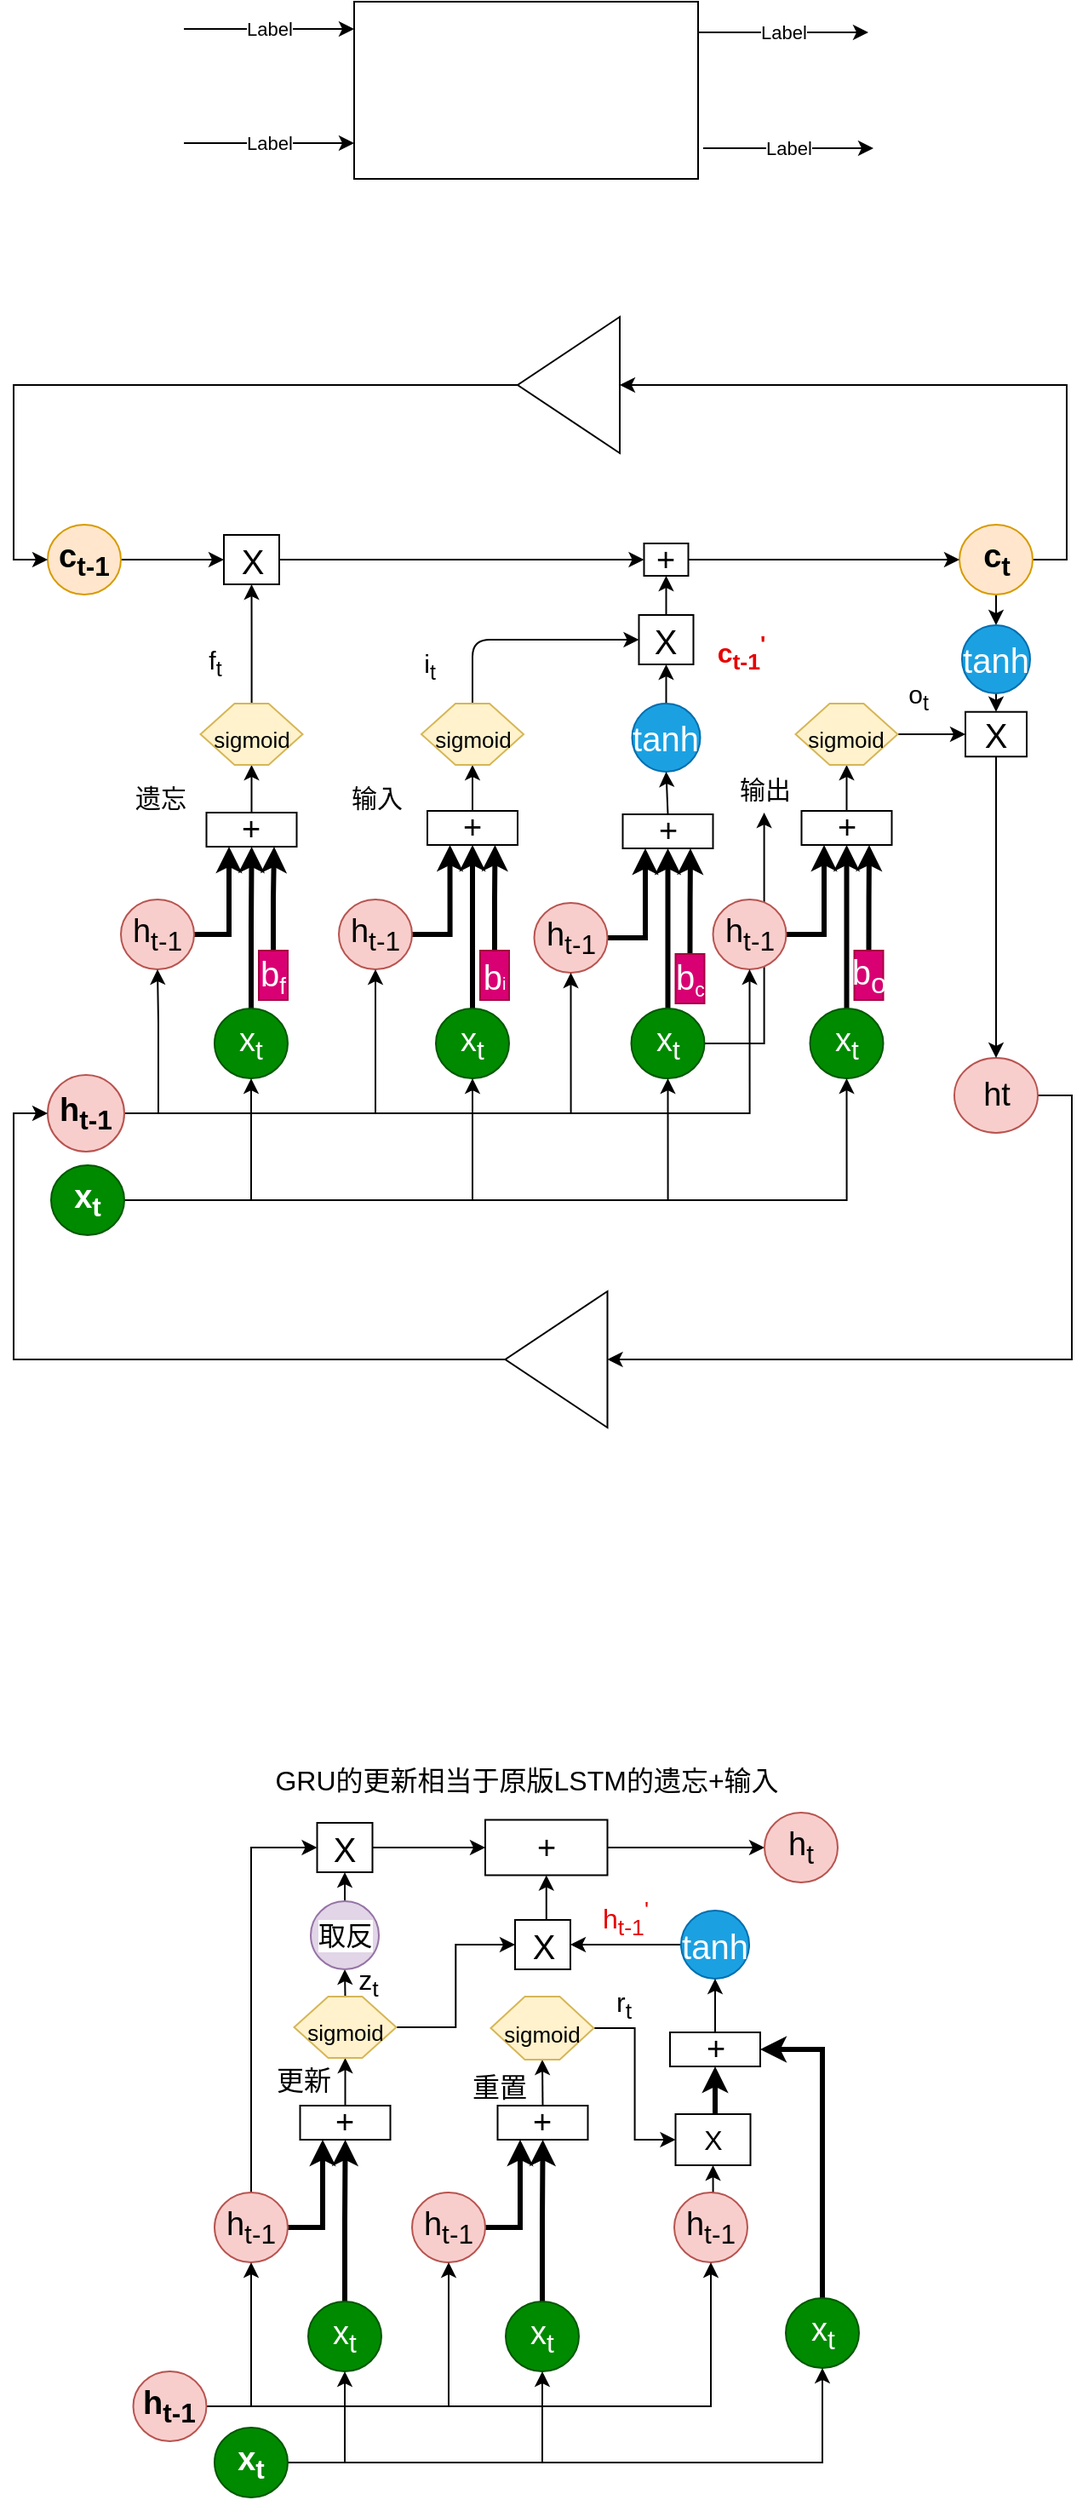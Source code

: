 <mxfile version="16.5.1" type="device"><diagram id="V_H8QDbD-YVtPd3iSTBc" name="第 1 页"><mxGraphModel dx="1038" dy="660" grid="0" gridSize="10" guides="1" tooltips="1" connect="1" arrows="1" fold="1" page="1" pageScale="1" pageWidth="1169" pageHeight="1654" math="0" shadow="0"><root><mxCell id="0"/><mxCell id="1" parent="0"/><mxCell id="R6PUoWwnrtXfN8SORhtt-1" value="" style="rounded=0;whiteSpace=wrap;html=1;" parent="1" vertex="1"><mxGeometry x="317" y="163" width="202" height="104" as="geometry"/></mxCell><mxCell id="R6PUoWwnrtXfN8SORhtt-2" value="" style="endArrow=classic;html=1;rounded=0;" parent="1" edge="1"><mxGeometry relative="1" as="geometry"><mxPoint x="217" y="179" as="sourcePoint"/><mxPoint x="317" y="179" as="targetPoint"/></mxGeometry></mxCell><mxCell id="R6PUoWwnrtXfN8SORhtt-3" value="Label" style="edgeLabel;resizable=0;html=1;align=center;verticalAlign=middle;rounded=0;" parent="R6PUoWwnrtXfN8SORhtt-2" connectable="0" vertex="1"><mxGeometry relative="1" as="geometry"/></mxCell><mxCell id="R6PUoWwnrtXfN8SORhtt-4" value="" style="endArrow=classic;html=1;rounded=0;" parent="1" edge="1"><mxGeometry relative="1" as="geometry"><mxPoint x="217" y="246" as="sourcePoint"/><mxPoint x="317" y="246" as="targetPoint"/></mxGeometry></mxCell><mxCell id="R6PUoWwnrtXfN8SORhtt-5" value="Label" style="edgeLabel;resizable=0;html=1;align=center;verticalAlign=middle;rounded=0;" parent="R6PUoWwnrtXfN8SORhtt-4" connectable="0" vertex="1"><mxGeometry relative="1" as="geometry"/></mxCell><mxCell id="R6PUoWwnrtXfN8SORhtt-6" value="" style="endArrow=classic;html=1;rounded=0;" parent="1" edge="1"><mxGeometry relative="1" as="geometry"><mxPoint x="519" y="181" as="sourcePoint"/><mxPoint x="619" y="181" as="targetPoint"/></mxGeometry></mxCell><mxCell id="R6PUoWwnrtXfN8SORhtt-7" value="Label" style="edgeLabel;resizable=0;html=1;align=center;verticalAlign=middle;rounded=0;" parent="R6PUoWwnrtXfN8SORhtt-6" connectable="0" vertex="1"><mxGeometry relative="1" as="geometry"/></mxCell><mxCell id="R6PUoWwnrtXfN8SORhtt-8" value="" style="endArrow=classic;html=1;rounded=0;" parent="1" edge="1"><mxGeometry relative="1" as="geometry"><mxPoint x="522" y="249" as="sourcePoint"/><mxPoint x="622" y="249" as="targetPoint"/></mxGeometry></mxCell><mxCell id="R6PUoWwnrtXfN8SORhtt-9" value="Label" style="edgeLabel;resizable=0;html=1;align=center;verticalAlign=middle;rounded=0;" parent="R6PUoWwnrtXfN8SORhtt-8" connectable="0" vertex="1"><mxGeometry relative="1" as="geometry"/></mxCell><mxCell id="R6PUoWwnrtXfN8SORhtt-43" style="edgeStyle=orthogonalEdgeStyle;rounded=0;orthogonalLoop=1;jettySize=auto;html=1;exitX=0.5;exitY=0;exitDx=0;exitDy=0;entryX=0.5;entryY=1;entryDx=0;entryDy=0;fontSize=20;" parent="1" source="R6PUoWwnrtXfN8SORhtt-11" target="R6PUoWwnrtXfN8SORhtt-33" edge="1"><mxGeometry relative="1" as="geometry"/></mxCell><mxCell id="R6PUoWwnrtXfN8SORhtt-11" value="&lt;font style=&quot;font-size: 19px&quot;&gt;+&lt;/font&gt;" style="rounded=0;whiteSpace=wrap;html=1;" parent="1" vertex="1"><mxGeometry x="230.25" y="639" width="53" height="20" as="geometry"/></mxCell><mxCell id="R6PUoWwnrtXfN8SORhtt-41" value="" style="edgeStyle=orthogonalEdgeStyle;rounded=0;orthogonalLoop=1;jettySize=auto;html=1;fontSize=20;strokeWidth=3;" parent="1" source="R6PUoWwnrtXfN8SORhtt-20" target="R6PUoWwnrtXfN8SORhtt-11" edge="1"><mxGeometry relative="1" as="geometry"/></mxCell><mxCell id="R6PUoWwnrtXfN8SORhtt-20" value="x&lt;sub&gt;t&lt;/sub&gt;" style="ellipse;whiteSpace=wrap;html=1;fontSize=19;fillColor=#008a00;strokeColor=#005700;fontColor=#ffffff;rounded=0;" parent="1" vertex="1"><mxGeometry x="235" y="754" width="43" height="41" as="geometry"/></mxCell><mxCell id="R6PUoWwnrtXfN8SORhtt-40" style="edgeStyle=orthogonalEdgeStyle;rounded=0;orthogonalLoop=1;jettySize=auto;html=1;exitX=1;exitY=0.5;exitDx=0;exitDy=0;entryX=0.25;entryY=1;entryDx=0;entryDy=0;fontSize=20;strokeWidth=3;" parent="1" source="R6PUoWwnrtXfN8SORhtt-21" target="R6PUoWwnrtXfN8SORhtt-11" edge="1"><mxGeometry relative="1" as="geometry"/></mxCell><mxCell id="R6PUoWwnrtXfN8SORhtt-21" value="h&lt;sub&gt;t-1&lt;/sub&gt;" style="ellipse;whiteSpace=wrap;html=1;fontSize=19;fillColor=#f8cecc;strokeColor=#b85450;rounded=0;" parent="1" vertex="1"><mxGeometry x="180" y="690" width="43" height="41" as="geometry"/></mxCell><mxCell id="R6PUoWwnrtXfN8SORhtt-45" style="edgeStyle=orthogonalEdgeStyle;rounded=0;orthogonalLoop=1;jettySize=auto;html=1;exitX=1;exitY=0.5;exitDx=0;exitDy=0;entryX=0;entryY=0.5;entryDx=0;entryDy=0;fontSize=13;" parent="1" source="R6PUoWwnrtXfN8SORhtt-22" target="R6PUoWwnrtXfN8SORhtt-36" edge="1"><mxGeometry relative="1" as="geometry"/></mxCell><mxCell id="R6PUoWwnrtXfN8SORhtt-22" value="&lt;b&gt;c&lt;sub&gt;t-1&lt;/sub&gt;&lt;/b&gt;" style="ellipse;whiteSpace=wrap;html=1;fontSize=19;fillColor=#ffe6cc;strokeColor=#d79b00;rounded=0;" parent="1" vertex="1"><mxGeometry x="137" y="470" width="43" height="41" as="geometry"/></mxCell><mxCell id="R6PUoWwnrtXfN8SORhtt-123" style="edgeStyle=orthogonalEdgeStyle;orthogonalLoop=1;jettySize=auto;html=1;exitX=0.5;exitY=1;exitDx=0;exitDy=0;entryX=0.5;entryY=0;entryDx=0;entryDy=0;fontSize=13;strokeWidth=1;" parent="1" source="R6PUoWwnrtXfN8SORhtt-23" target="R6PUoWwnrtXfN8SORhtt-110" edge="1"><mxGeometry relative="1" as="geometry"/></mxCell><mxCell id="LKfxMNE6xcaPtyUXtfHd-15" style="edgeStyle=orthogonalEdgeStyle;rounded=0;orthogonalLoop=1;jettySize=auto;html=1;exitX=1;exitY=0.5;exitDx=0;exitDy=0;entryX=0;entryY=0.5;entryDx=0;entryDy=0;fontSize=19;" parent="1" source="R6PUoWwnrtXfN8SORhtt-23" target="LKfxMNE6xcaPtyUXtfHd-13" edge="1"><mxGeometry relative="1" as="geometry"/></mxCell><mxCell id="R6PUoWwnrtXfN8SORhtt-23" value="&lt;b&gt;c&lt;sub&gt;t&lt;/sub&gt;&lt;/b&gt;" style="ellipse;whiteSpace=wrap;html=1;fontSize=19;fillColor=#ffe6cc;strokeColor=#d79b00;rounded=0;" parent="1" vertex="1"><mxGeometry x="672.5" y="470" width="43" height="41" as="geometry"/></mxCell><mxCell id="LKfxMNE6xcaPtyUXtfHd-17" style="edgeStyle=orthogonalEdgeStyle;rounded=0;orthogonalLoop=1;jettySize=auto;html=1;exitX=1;exitY=0.5;exitDx=0;exitDy=0;entryX=0;entryY=0.5;entryDx=0;entryDy=0;fontSize=19;" parent="1" source="R6PUoWwnrtXfN8SORhtt-24" target="LKfxMNE6xcaPtyUXtfHd-14" edge="1"><mxGeometry relative="1" as="geometry"/></mxCell><mxCell id="R6PUoWwnrtXfN8SORhtt-24" value="ht" style="ellipse;whiteSpace=wrap;html=1;fontSize=19;fillColor=#f8cecc;strokeColor=#b85450;rounded=0;" parent="1" vertex="1"><mxGeometry x="669.5" y="783" width="49" height="44" as="geometry"/></mxCell><mxCell id="R6PUoWwnrtXfN8SORhtt-42" style="edgeStyle=orthogonalEdgeStyle;rounded=0;orthogonalLoop=1;jettySize=auto;html=1;exitX=0.5;exitY=0;exitDx=0;exitDy=0;entryX=0.75;entryY=1;entryDx=0;entryDy=0;fontSize=20;strokeWidth=3;" parent="1" source="R6PUoWwnrtXfN8SORhtt-26" target="R6PUoWwnrtXfN8SORhtt-11" edge="1"><mxGeometry relative="1" as="geometry"/></mxCell><mxCell id="R6PUoWwnrtXfN8SORhtt-26" value="b&lt;span style=&quot;font-size: 16.667px&quot;&gt;&lt;sub&gt;f&lt;/sub&gt;&lt;/span&gt;" style="rounded=0;whiteSpace=wrap;html=1;fontSize=20;fillColor=#d80073;fontColor=#ffffff;strokeColor=#A50040;" parent="1" vertex="1"><mxGeometry x="261" y="720" width="17" height="29" as="geometry"/></mxCell><mxCell id="R6PUoWwnrtXfN8SORhtt-104" style="edgeStyle=orthogonalEdgeStyle;orthogonalLoop=1;jettySize=auto;html=1;exitX=0.5;exitY=0;exitDx=0;exitDy=0;entryX=0.5;entryY=1;entryDx=0;entryDy=0;fontSize=13;" parent="1" source="R6PUoWwnrtXfN8SORhtt-32" target="R6PUoWwnrtXfN8SORhtt-37" edge="1"><mxGeometry relative="1" as="geometry"/></mxCell><mxCell id="R6PUoWwnrtXfN8SORhtt-32" value="tanh" style="ellipse;whiteSpace=wrap;html=1;aspect=fixed;fontSize=20;fillColor=#1ba1e2;strokeColor=#006EAF;fontColor=#ffffff;rounded=0;" parent="1" vertex="1"><mxGeometry x="480.25" y="575" width="40" height="40" as="geometry"/></mxCell><mxCell id="R6PUoWwnrtXfN8SORhtt-46" value="" style="edgeStyle=orthogonalEdgeStyle;rounded=0;orthogonalLoop=1;jettySize=auto;html=1;fontSize=13;" parent="1" source="R6PUoWwnrtXfN8SORhtt-33" target="R6PUoWwnrtXfN8SORhtt-36" edge="1"><mxGeometry relative="1" as="geometry"/></mxCell><mxCell id="R6PUoWwnrtXfN8SORhtt-33" value="&lt;font style=&quot;font-size: 13px&quot;&gt;sigmoid&lt;/font&gt;" style="shape=hexagon;perimeter=hexagonPerimeter2;whiteSpace=wrap;html=1;fixedSize=1;fontSize=20;fillColor=#fff2cc;strokeColor=#d6b656;rounded=0;" parent="1" vertex="1"><mxGeometry x="226.75" y="575" width="60" height="36" as="geometry"/></mxCell><mxCell id="R6PUoWwnrtXfN8SORhtt-49" value="" style="edgeStyle=orthogonalEdgeStyle;rounded=0;orthogonalLoop=1;jettySize=auto;html=1;fontSize=13;" parent="1" source="R6PUoWwnrtXfN8SORhtt-36" target="R6PUoWwnrtXfN8SORhtt-47" edge="1"><mxGeometry relative="1" as="geometry"/></mxCell><mxCell id="R6PUoWwnrtXfN8SORhtt-36" value="X" style="rounded=0;whiteSpace=wrap;html=1;fontSize=20;" parent="1" vertex="1"><mxGeometry x="240.5" y="476" width="32.5" height="29" as="geometry"/></mxCell><mxCell id="R6PUoWwnrtXfN8SORhtt-105" style="edgeStyle=orthogonalEdgeStyle;orthogonalLoop=1;jettySize=auto;html=1;exitX=0.5;exitY=0;exitDx=0;exitDy=0;entryX=0.5;entryY=1;entryDx=0;entryDy=0;fontSize=13;" parent="1" source="R6PUoWwnrtXfN8SORhtt-37" target="R6PUoWwnrtXfN8SORhtt-47" edge="1"><mxGeometry relative="1" as="geometry"/></mxCell><mxCell id="R6PUoWwnrtXfN8SORhtt-37" value="X" style="rounded=0;whiteSpace=wrap;html=1;fontSize=20;" parent="1" vertex="1"><mxGeometry x="484.25" y="523" width="32" height="29" as="geometry"/></mxCell><mxCell id="R6PUoWwnrtXfN8SORhtt-125" style="edgeStyle=orthogonalEdgeStyle;orthogonalLoop=1;jettySize=auto;html=1;exitX=0.5;exitY=1;exitDx=0;exitDy=0;entryX=0.5;entryY=0;entryDx=0;entryDy=0;fontSize=13;strokeWidth=1;" parent="1" source="R6PUoWwnrtXfN8SORhtt-38" target="R6PUoWwnrtXfN8SORhtt-24" edge="1"><mxGeometry relative="1" as="geometry"/></mxCell><mxCell id="R6PUoWwnrtXfN8SORhtt-38" value="X" style="rounded=0;whiteSpace=wrap;html=1;fontSize=20;" parent="1" vertex="1"><mxGeometry x="676" y="579.87" width="36" height="26.25" as="geometry"/></mxCell><mxCell id="R6PUoWwnrtXfN8SORhtt-50" style="edgeStyle=orthogonalEdgeStyle;rounded=0;orthogonalLoop=1;jettySize=auto;html=1;exitX=1;exitY=0.5;exitDx=0;exitDy=0;entryX=0;entryY=0.5;entryDx=0;entryDy=0;fontSize=13;" parent="1" source="R6PUoWwnrtXfN8SORhtt-47" target="R6PUoWwnrtXfN8SORhtt-23" edge="1"><mxGeometry relative="1" as="geometry"/></mxCell><mxCell id="R6PUoWwnrtXfN8SORhtt-47" value="&lt;font style=&quot;font-size: 19px&quot;&gt;+&lt;/font&gt;" style="rounded=0;whiteSpace=wrap;html=1;" parent="1" vertex="1"><mxGeometry x="487.25" y="481" width="26" height="19" as="geometry"/></mxCell><mxCell id="R6PUoWwnrtXfN8SORhtt-78" style="edgeStyle=orthogonalEdgeStyle;rounded=0;orthogonalLoop=1;jettySize=auto;html=1;exitX=0.5;exitY=0;exitDx=0;exitDy=0;entryX=0.5;entryY=1;entryDx=0;entryDy=0;fontSize=20;" parent="1" source="R6PUoWwnrtXfN8SORhtt-79" target="R6PUoWwnrtXfN8SORhtt-86" edge="1"><mxGeometry relative="1" as="geometry"/></mxCell><mxCell id="R6PUoWwnrtXfN8SORhtt-79" value="&lt;font style=&quot;font-size: 19px&quot;&gt;+&lt;/font&gt;" style="rounded=0;whiteSpace=wrap;html=1;" parent="1" vertex="1"><mxGeometry x="360" y="638" width="53" height="20" as="geometry"/></mxCell><mxCell id="R6PUoWwnrtXfN8SORhtt-80" value="" style="edgeStyle=orthogonalEdgeStyle;rounded=0;orthogonalLoop=1;jettySize=auto;html=1;fontSize=20;strokeWidth=3;" parent="1" source="R6PUoWwnrtXfN8SORhtt-81" target="R6PUoWwnrtXfN8SORhtt-79" edge="1"><mxGeometry relative="1" as="geometry"/></mxCell><mxCell id="R6PUoWwnrtXfN8SORhtt-81" value="x&lt;sub&gt;t&lt;/sub&gt;" style="ellipse;whiteSpace=wrap;html=1;fontSize=19;fillColor=#008a00;strokeColor=#005700;fontColor=#ffffff;rounded=0;" parent="1" vertex="1"><mxGeometry x="365" y="754" width="43" height="41" as="geometry"/></mxCell><mxCell id="R6PUoWwnrtXfN8SORhtt-82" style="edgeStyle=orthogonalEdgeStyle;rounded=0;orthogonalLoop=1;jettySize=auto;html=1;exitX=1;exitY=0.5;exitDx=0;exitDy=0;entryX=0.25;entryY=1;entryDx=0;entryDy=0;fontSize=20;strokeWidth=3;" parent="1" source="R6PUoWwnrtXfN8SORhtt-83" target="R6PUoWwnrtXfN8SORhtt-79" edge="1"><mxGeometry relative="1" as="geometry"/></mxCell><mxCell id="R6PUoWwnrtXfN8SORhtt-83" value="h&lt;sub&gt;t-1&lt;/sub&gt;" style="ellipse;whiteSpace=wrap;html=1;fontSize=19;fillColor=#f8cecc;strokeColor=#b85450;rounded=0;" parent="1" vertex="1"><mxGeometry x="308" y="690" width="43" height="41" as="geometry"/></mxCell><mxCell id="R6PUoWwnrtXfN8SORhtt-84" style="edgeStyle=orthogonalEdgeStyle;rounded=0;orthogonalLoop=1;jettySize=auto;html=1;exitX=0.5;exitY=0;exitDx=0;exitDy=0;entryX=0.75;entryY=1;entryDx=0;entryDy=0;fontSize=20;strokeWidth=3;" parent="1" source="R6PUoWwnrtXfN8SORhtt-85" target="R6PUoWwnrtXfN8SORhtt-79" edge="1"><mxGeometry relative="1" as="geometry"/></mxCell><mxCell id="R6PUoWwnrtXfN8SORhtt-85" value="b&lt;font size=&quot;1&quot;&gt;i&lt;/font&gt;" style="rounded=0;whiteSpace=wrap;html=1;fontSize=20;fillColor=#d80073;fontColor=#ffffff;strokeColor=#A50040;" parent="1" vertex="1"><mxGeometry x="391" y="720" width="17" height="29" as="geometry"/></mxCell><mxCell id="R6PUoWwnrtXfN8SORhtt-103" style="edgeStyle=orthogonalEdgeStyle;orthogonalLoop=1;jettySize=auto;html=1;exitX=0.5;exitY=0;exitDx=0;exitDy=0;entryX=0;entryY=0.5;entryDx=0;entryDy=0;fontSize=13;" parent="1" source="R6PUoWwnrtXfN8SORhtt-86" target="R6PUoWwnrtXfN8SORhtt-37" edge="1"><mxGeometry relative="1" as="geometry"/></mxCell><mxCell id="R6PUoWwnrtXfN8SORhtt-86" value="&lt;font style=&quot;font-size: 13px&quot;&gt;sigmoid&lt;/font&gt;" style="shape=hexagon;perimeter=hexagonPerimeter2;whiteSpace=wrap;html=1;fixedSize=1;fontSize=20;fillColor=#fff2cc;strokeColor=#d6b656;rounded=0;" parent="1" vertex="1"><mxGeometry x="356.5" y="575" width="60" height="36" as="geometry"/></mxCell><mxCell id="R6PUoWwnrtXfN8SORhtt-97" style="edgeStyle=orthogonalEdgeStyle;rounded=0;orthogonalLoop=1;jettySize=auto;html=1;exitX=0.5;exitY=0;exitDx=0;exitDy=0;entryX=0.5;entryY=1;entryDx=0;entryDy=0;fontSize=13;" parent="1" source="R6PUoWwnrtXfN8SORhtt-89" target="R6PUoWwnrtXfN8SORhtt-32" edge="1"><mxGeometry relative="1" as="geometry"/></mxCell><mxCell id="R6PUoWwnrtXfN8SORhtt-89" value="&lt;font style=&quot;font-size: 19px&quot;&gt;+&lt;/font&gt;" style="rounded=0;whiteSpace=wrap;html=1;" parent="1" vertex="1"><mxGeometry x="474.75" y="640" width="53" height="20" as="geometry"/></mxCell><mxCell id="R6PUoWwnrtXfN8SORhtt-90" value="" style="edgeStyle=orthogonalEdgeStyle;rounded=0;orthogonalLoop=1;jettySize=auto;html=1;fontSize=20;strokeWidth=3;" parent="1" source="R6PUoWwnrtXfN8SORhtt-91" target="R6PUoWwnrtXfN8SORhtt-89" edge="1"><mxGeometry relative="1" as="geometry"/></mxCell><mxCell id="LKfxMNE6xcaPtyUXtfHd-104" value="" style="edgeStyle=orthogonalEdgeStyle;rounded=0;orthogonalLoop=1;jettySize=auto;html=1;fontSize=16;fontColor=#000000;strokeWidth=1;" parent="1" source="R6PUoWwnrtXfN8SORhtt-91" target="LKfxMNE6xcaPtyUXtfHd-21" edge="1"><mxGeometry relative="1" as="geometry"/></mxCell><mxCell id="R6PUoWwnrtXfN8SORhtt-91" value="x&lt;sub&gt;t&lt;/sub&gt;" style="ellipse;whiteSpace=wrap;html=1;fontSize=19;fillColor=#008a00;strokeColor=#005700;fontColor=#ffffff;rounded=0;" parent="1" vertex="1"><mxGeometry x="479.75" y="754" width="43" height="41" as="geometry"/></mxCell><mxCell id="R6PUoWwnrtXfN8SORhtt-92" style="edgeStyle=orthogonalEdgeStyle;rounded=0;orthogonalLoop=1;jettySize=auto;html=1;exitX=1;exitY=0.5;exitDx=0;exitDy=0;entryX=0.25;entryY=1;entryDx=0;entryDy=0;fontSize=20;strokeWidth=3;" parent="1" source="R6PUoWwnrtXfN8SORhtt-93" target="R6PUoWwnrtXfN8SORhtt-89" edge="1"><mxGeometry relative="1" as="geometry"/></mxCell><mxCell id="R6PUoWwnrtXfN8SORhtt-93" value="h&lt;sub&gt;t-1&lt;/sub&gt;" style="ellipse;whiteSpace=wrap;html=1;fontSize=19;fillColor=#f8cecc;strokeColor=#b85450;rounded=0;" parent="1" vertex="1"><mxGeometry x="422.75" y="692" width="43" height="41" as="geometry"/></mxCell><mxCell id="R6PUoWwnrtXfN8SORhtt-94" style="edgeStyle=orthogonalEdgeStyle;rounded=0;orthogonalLoop=1;jettySize=auto;html=1;exitX=0.5;exitY=0;exitDx=0;exitDy=0;entryX=0.75;entryY=1;entryDx=0;entryDy=0;fontSize=20;strokeWidth=3;" parent="1" source="R6PUoWwnrtXfN8SORhtt-95" target="R6PUoWwnrtXfN8SORhtt-89" edge="1"><mxGeometry relative="1" as="geometry"/></mxCell><mxCell id="R6PUoWwnrtXfN8SORhtt-95" value="b&lt;span style=&quot;font-size: 13.889px&quot;&gt;&lt;sub&gt;c&lt;/sub&gt;&lt;/span&gt;" style="rounded=0;whiteSpace=wrap;html=1;fontSize=20;fillColor=#d80073;fontColor=#ffffff;strokeColor=#A50040;" parent="1" vertex="1"><mxGeometry x="505.75" y="722" width="17" height="29" as="geometry"/></mxCell><mxCell id="R6PUoWwnrtXfN8SORhtt-124" style="edgeStyle=orthogonalEdgeStyle;orthogonalLoop=1;jettySize=auto;html=1;exitX=0.5;exitY=1;exitDx=0;exitDy=0;entryX=0.5;entryY=0;entryDx=0;entryDy=0;fontSize=13;strokeWidth=1;" parent="1" source="R6PUoWwnrtXfN8SORhtt-110" target="R6PUoWwnrtXfN8SORhtt-38" edge="1"><mxGeometry relative="1" as="geometry"/></mxCell><mxCell id="R6PUoWwnrtXfN8SORhtt-110" value="tanh" style="ellipse;whiteSpace=wrap;html=1;aspect=fixed;fontSize=20;fillColor=#1ba1e2;strokeColor=#006EAF;fontColor=#ffffff;rounded=0;" parent="1" vertex="1"><mxGeometry x="674" y="529" width="40" height="40" as="geometry"/></mxCell><mxCell id="R6PUoWwnrtXfN8SORhtt-112" style="edgeStyle=orthogonalEdgeStyle;rounded=0;orthogonalLoop=1;jettySize=auto;html=1;exitX=0.5;exitY=0;exitDx=0;exitDy=0;entryX=0.5;entryY=1;entryDx=0;entryDy=0;fontSize=20;" parent="1" source="R6PUoWwnrtXfN8SORhtt-113" target="R6PUoWwnrtXfN8SORhtt-120" edge="1"><mxGeometry relative="1" as="geometry"/></mxCell><mxCell id="R6PUoWwnrtXfN8SORhtt-113" value="&lt;font style=&quot;font-size: 19px&quot;&gt;+&lt;/font&gt;" style="rounded=0;whiteSpace=wrap;html=1;" parent="1" vertex="1"><mxGeometry x="579.75" y="638" width="53" height="20" as="geometry"/></mxCell><mxCell id="R6PUoWwnrtXfN8SORhtt-114" value="" style="edgeStyle=orthogonalEdgeStyle;rounded=0;orthogonalLoop=1;jettySize=auto;html=1;fontSize=20;strokeWidth=3;" parent="1" source="R6PUoWwnrtXfN8SORhtt-115" target="R6PUoWwnrtXfN8SORhtt-113" edge="1"><mxGeometry relative="1" as="geometry"/></mxCell><mxCell id="R6PUoWwnrtXfN8SORhtt-115" value="x&lt;sub&gt;t&lt;/sub&gt;" style="ellipse;whiteSpace=wrap;html=1;fontSize=19;fillColor=#008a00;strokeColor=#005700;fontColor=#ffffff;rounded=0;" parent="1" vertex="1"><mxGeometry x="584.75" y="754" width="43" height="41" as="geometry"/></mxCell><mxCell id="R6PUoWwnrtXfN8SORhtt-116" style="edgeStyle=orthogonalEdgeStyle;rounded=0;orthogonalLoop=1;jettySize=auto;html=1;exitX=1;exitY=0.5;exitDx=0;exitDy=0;entryX=0.25;entryY=1;entryDx=0;entryDy=0;fontSize=20;strokeWidth=3;" parent="1" source="R6PUoWwnrtXfN8SORhtt-117" target="R6PUoWwnrtXfN8SORhtt-113" edge="1"><mxGeometry relative="1" as="geometry"/></mxCell><mxCell id="R6PUoWwnrtXfN8SORhtt-117" value="h&lt;sub&gt;t-1&lt;/sub&gt;" style="ellipse;whiteSpace=wrap;html=1;fontSize=19;fillColor=#f8cecc;strokeColor=#b85450;rounded=0;" parent="1" vertex="1"><mxGeometry x="527.75" y="690" width="43" height="41" as="geometry"/></mxCell><mxCell id="R6PUoWwnrtXfN8SORhtt-118" style="edgeStyle=orthogonalEdgeStyle;rounded=0;orthogonalLoop=1;jettySize=auto;html=1;exitX=0.5;exitY=0;exitDx=0;exitDy=0;entryX=0.75;entryY=1;entryDx=0;entryDy=0;fontSize=20;strokeWidth=3;" parent="1" source="R6PUoWwnrtXfN8SORhtt-119" target="R6PUoWwnrtXfN8SORhtt-113" edge="1"><mxGeometry relative="1" as="geometry"/></mxCell><mxCell id="R6PUoWwnrtXfN8SORhtt-119" value="b&lt;sub&gt;o&lt;/sub&gt;" style="rounded=0;whiteSpace=wrap;html=1;fontSize=20;fillColor=#d80073;fontColor=#ffffff;strokeColor=#A50040;" parent="1" vertex="1"><mxGeometry x="610.75" y="720" width="17" height="29" as="geometry"/></mxCell><mxCell id="R6PUoWwnrtXfN8SORhtt-122" style="edgeStyle=orthogonalEdgeStyle;orthogonalLoop=1;jettySize=auto;html=1;exitX=1;exitY=0.5;exitDx=0;exitDy=0;entryX=0;entryY=0.5;entryDx=0;entryDy=0;fontSize=13;strokeWidth=1;" parent="1" source="R6PUoWwnrtXfN8SORhtt-120" target="R6PUoWwnrtXfN8SORhtt-38" edge="1"><mxGeometry relative="1" as="geometry"/></mxCell><mxCell id="R6PUoWwnrtXfN8SORhtt-120" value="&lt;font style=&quot;font-size: 13px&quot;&gt;sigmoid&lt;/font&gt;" style="shape=hexagon;perimeter=hexagonPerimeter2;whiteSpace=wrap;html=1;fixedSize=1;fontSize=20;fillColor=#fff2cc;strokeColor=#d6b656;rounded=0;" parent="1" vertex="1"><mxGeometry x="576.25" y="575" width="60" height="36" as="geometry"/></mxCell><mxCell id="LKfxMNE6xcaPtyUXtfHd-4" style="edgeStyle=orthogonalEdgeStyle;rounded=0;orthogonalLoop=1;jettySize=auto;html=1;exitX=1;exitY=0.5;exitDx=0;exitDy=0;entryX=0.5;entryY=1;entryDx=0;entryDy=0;" parent="1" source="LKfxMNE6xcaPtyUXtfHd-2" target="R6PUoWwnrtXfN8SORhtt-83" edge="1"><mxGeometry relative="1" as="geometry"/></mxCell><mxCell id="LKfxMNE6xcaPtyUXtfHd-5" style="edgeStyle=orthogonalEdgeStyle;rounded=0;orthogonalLoop=1;jettySize=auto;html=1;exitX=1;exitY=0.5;exitDx=0;exitDy=0;entryX=0.5;entryY=1;entryDx=0;entryDy=0;" parent="1" source="LKfxMNE6xcaPtyUXtfHd-2" target="R6PUoWwnrtXfN8SORhtt-93" edge="1"><mxGeometry relative="1" as="geometry"/></mxCell><mxCell id="LKfxMNE6xcaPtyUXtfHd-6" style="edgeStyle=orthogonalEdgeStyle;rounded=0;orthogonalLoop=1;jettySize=auto;html=1;exitX=1;exitY=0.5;exitDx=0;exitDy=0;entryX=0.5;entryY=1;entryDx=0;entryDy=0;" parent="1" source="LKfxMNE6xcaPtyUXtfHd-2" target="R6PUoWwnrtXfN8SORhtt-117" edge="1"><mxGeometry relative="1" as="geometry"/></mxCell><mxCell id="LKfxMNE6xcaPtyUXtfHd-7" style="edgeStyle=orthogonalEdgeStyle;rounded=0;orthogonalLoop=1;jettySize=auto;html=1;exitX=1;exitY=0.5;exitDx=0;exitDy=0;entryX=0.5;entryY=1;entryDx=0;entryDy=0;" parent="1" source="LKfxMNE6xcaPtyUXtfHd-2" target="R6PUoWwnrtXfN8SORhtt-21" edge="1"><mxGeometry relative="1" as="geometry"/></mxCell><mxCell id="LKfxMNE6xcaPtyUXtfHd-2" value="&lt;font style=&quot;font-size: 19px&quot;&gt;&lt;b&gt;h&lt;sub&gt;t-1&lt;/sub&gt;&lt;/b&gt;&lt;/font&gt;" style="ellipse;whiteSpace=wrap;html=1;aspect=fixed;fillColor=#f8cecc;strokeColor=#b85450;" parent="1" vertex="1"><mxGeometry x="137" y="793" width="45" height="45" as="geometry"/></mxCell><mxCell id="LKfxMNE6xcaPtyUXtfHd-9" style="edgeStyle=orthogonalEdgeStyle;rounded=0;orthogonalLoop=1;jettySize=auto;html=1;fontSize=19;" parent="1" source="LKfxMNE6xcaPtyUXtfHd-8" target="R6PUoWwnrtXfN8SORhtt-20" edge="1"><mxGeometry relative="1" as="geometry"/></mxCell><mxCell id="LKfxMNE6xcaPtyUXtfHd-10" style="edgeStyle=orthogonalEdgeStyle;rounded=0;orthogonalLoop=1;jettySize=auto;html=1;exitX=1;exitY=0.5;exitDx=0;exitDy=0;entryX=0.5;entryY=1;entryDx=0;entryDy=0;fontSize=19;" parent="1" source="LKfxMNE6xcaPtyUXtfHd-8" target="R6PUoWwnrtXfN8SORhtt-81" edge="1"><mxGeometry relative="1" as="geometry"/></mxCell><mxCell id="LKfxMNE6xcaPtyUXtfHd-11" style="edgeStyle=orthogonalEdgeStyle;rounded=0;orthogonalLoop=1;jettySize=auto;html=1;exitX=1;exitY=0.5;exitDx=0;exitDy=0;entryX=0.5;entryY=1;entryDx=0;entryDy=0;fontSize=19;" parent="1" source="LKfxMNE6xcaPtyUXtfHd-8" target="R6PUoWwnrtXfN8SORhtt-91" edge="1"><mxGeometry relative="1" as="geometry"/></mxCell><mxCell id="LKfxMNE6xcaPtyUXtfHd-12" style="edgeStyle=orthogonalEdgeStyle;rounded=0;orthogonalLoop=1;jettySize=auto;html=1;exitX=1;exitY=0.5;exitDx=0;exitDy=0;entryX=0.5;entryY=1;entryDx=0;entryDy=0;fontSize=19;" parent="1" source="LKfxMNE6xcaPtyUXtfHd-8" target="R6PUoWwnrtXfN8SORhtt-115" edge="1"><mxGeometry relative="1" as="geometry"/></mxCell><mxCell id="LKfxMNE6xcaPtyUXtfHd-8" value="&lt;b&gt;x&lt;sub&gt;t&lt;/sub&gt;&lt;/b&gt;" style="ellipse;whiteSpace=wrap;html=1;fontSize=19;fillColor=#008a00;strokeColor=#005700;fontColor=#ffffff;rounded=0;" parent="1" vertex="1"><mxGeometry x="139" y="846" width="43" height="41" as="geometry"/></mxCell><mxCell id="LKfxMNE6xcaPtyUXtfHd-16" style="edgeStyle=orthogonalEdgeStyle;rounded=0;orthogonalLoop=1;jettySize=auto;html=1;exitX=1;exitY=0.5;exitDx=0;exitDy=0;entryX=0;entryY=0.5;entryDx=0;entryDy=0;fontSize=19;" parent="1" source="LKfxMNE6xcaPtyUXtfHd-13" target="R6PUoWwnrtXfN8SORhtt-22" edge="1"><mxGeometry relative="1" as="geometry"/></mxCell><mxCell id="LKfxMNE6xcaPtyUXtfHd-13" value="" style="triangle;whiteSpace=wrap;html=1;fontSize=19;rotation=-180;" parent="1" vertex="1"><mxGeometry x="413" y="348" width="60" height="80" as="geometry"/></mxCell><mxCell id="LKfxMNE6xcaPtyUXtfHd-18" style="edgeStyle=orthogonalEdgeStyle;rounded=0;orthogonalLoop=1;jettySize=auto;html=1;exitX=1;exitY=0.5;exitDx=0;exitDy=0;entryX=0;entryY=0.5;entryDx=0;entryDy=0;fontSize=19;" parent="1" source="LKfxMNE6xcaPtyUXtfHd-14" target="LKfxMNE6xcaPtyUXtfHd-2" edge="1"><mxGeometry relative="1" as="geometry"/></mxCell><mxCell id="LKfxMNE6xcaPtyUXtfHd-14" value="" style="triangle;whiteSpace=wrap;html=1;fontSize=19;rotation=-180;" parent="1" vertex="1"><mxGeometry x="405.75" y="920" width="60" height="80" as="geometry"/></mxCell><mxCell id="LKfxMNE6xcaPtyUXtfHd-19" value="&lt;font style=&quot;font-size: 15px&quot;&gt;遗忘&lt;/font&gt;" style="text;html=1;align=center;verticalAlign=middle;resizable=0;points=[];autosize=1;strokeColor=none;fillColor=none;fontSize=19;" parent="1" vertex="1"><mxGeometry x="183" y="615" width="40" height="29" as="geometry"/></mxCell><mxCell id="LKfxMNE6xcaPtyUXtfHd-20" value="&lt;span style=&quot;font-size: 15px&quot;&gt;输入&lt;/span&gt;" style="text;html=1;align=center;verticalAlign=middle;resizable=0;points=[];autosize=1;strokeColor=none;fillColor=none;fontSize=19;" parent="1" vertex="1"><mxGeometry x="310" y="615" width="40" height="29" as="geometry"/></mxCell><mxCell id="LKfxMNE6xcaPtyUXtfHd-21" value="&lt;font style=&quot;font-size: 15px&quot;&gt;输出&lt;/font&gt;" style="text;html=1;align=center;verticalAlign=middle;resizable=0;points=[];autosize=1;strokeColor=none;fillColor=none;fontSize=19;" parent="1" vertex="1"><mxGeometry x="537.75" y="610" width="40" height="29" as="geometry"/></mxCell><mxCell id="LKfxMNE6xcaPtyUXtfHd-22" value="f&lt;sub&gt;t&lt;/sub&gt;" style="text;html=1;align=center;verticalAlign=middle;resizable=0;points=[];autosize=1;strokeColor=none;fillColor=none;fontSize=15;" parent="1" vertex="1"><mxGeometry x="226" y="538" width="18" height="26" as="geometry"/></mxCell><mxCell id="LKfxMNE6xcaPtyUXtfHd-23" value="i&lt;sub&gt;t&lt;/sub&gt;" style="text;html=1;align=center;verticalAlign=middle;resizable=0;points=[];autosize=1;strokeColor=none;fillColor=none;fontSize=15;" parent="1" vertex="1"><mxGeometry x="352" y="540" width="17" height="26" as="geometry"/></mxCell><mxCell id="LKfxMNE6xcaPtyUXtfHd-24" value="&lt;font style=&quot;font-size: 16px&quot; color=&quot;#e60000&quot;&gt;&lt;b&gt;c&lt;sub&gt;t-1&lt;/sub&gt;&lt;sup&gt;'&lt;/sup&gt;&lt;/b&gt;&lt;/font&gt;" style="text;html=1;align=center;verticalAlign=middle;resizable=0;points=[];autosize=1;strokeColor=none;fillColor=none;fontSize=15;" parent="1" vertex="1"><mxGeometry x="525" y="529" width="38" height="32" as="geometry"/></mxCell><mxCell id="LKfxMNE6xcaPtyUXtfHd-25" value="o&lt;sub&gt;t&lt;/sub&gt;" style="text;html=1;align=center;verticalAlign=middle;resizable=0;points=[];autosize=1;strokeColor=none;fillColor=none;fontSize=15;" parent="1" vertex="1"><mxGeometry x="636.75" y="558" width="22" height="26" as="geometry"/></mxCell><mxCell id="LKfxMNE6xcaPtyUXtfHd-31" style="edgeStyle=orthogonalEdgeStyle;rounded=0;orthogonalLoop=1;jettySize=auto;html=1;exitX=0.5;exitY=0;exitDx=0;exitDy=0;entryX=0.5;entryY=1;entryDx=0;entryDy=0;fontSize=20;" parent="1" source="LKfxMNE6xcaPtyUXtfHd-32" target="LKfxMNE6xcaPtyUXtfHd-39" edge="1"><mxGeometry relative="1" as="geometry"/></mxCell><mxCell id="LKfxMNE6xcaPtyUXtfHd-32" value="&lt;font style=&quot;font-size: 19px&quot;&gt;+&lt;/font&gt;" style="rounded=0;whiteSpace=wrap;html=1;" parent="1" vertex="1"><mxGeometry x="285.25" y="1398" width="53" height="20" as="geometry"/></mxCell><mxCell id="LKfxMNE6xcaPtyUXtfHd-33" value="" style="edgeStyle=orthogonalEdgeStyle;rounded=0;orthogonalLoop=1;jettySize=auto;html=1;fontSize=20;strokeWidth=3;" parent="1" source="LKfxMNE6xcaPtyUXtfHd-34" target="LKfxMNE6xcaPtyUXtfHd-32" edge="1"><mxGeometry relative="1" as="geometry"/></mxCell><mxCell id="LKfxMNE6xcaPtyUXtfHd-34" value="x&lt;sub&gt;t&lt;/sub&gt;" style="ellipse;whiteSpace=wrap;html=1;fontSize=19;fillColor=#008a00;strokeColor=#005700;fontColor=#ffffff;rounded=0;" parent="1" vertex="1"><mxGeometry x="290" y="1513" width="43" height="41" as="geometry"/></mxCell><mxCell id="LKfxMNE6xcaPtyUXtfHd-35" style="edgeStyle=orthogonalEdgeStyle;rounded=0;orthogonalLoop=1;jettySize=auto;html=1;exitX=1;exitY=0.5;exitDx=0;exitDy=0;entryX=0.25;entryY=1;entryDx=0;entryDy=0;fontSize=20;strokeWidth=3;" parent="1" source="LKfxMNE6xcaPtyUXtfHd-36" target="LKfxMNE6xcaPtyUXtfHd-32" edge="1"><mxGeometry relative="1" as="geometry"/></mxCell><mxCell id="LKfxMNE6xcaPtyUXtfHd-83" style="edgeStyle=orthogonalEdgeStyle;rounded=0;orthogonalLoop=1;jettySize=auto;html=1;exitX=0.5;exitY=0;exitDx=0;exitDy=0;entryX=0;entryY=0.5;entryDx=0;entryDy=0;fontSize=16;fontColor=#000000;strokeWidth=1;" parent="1" source="LKfxMNE6xcaPtyUXtfHd-36" target="LKfxMNE6xcaPtyUXtfHd-78" edge="1"><mxGeometry relative="1" as="geometry"/></mxCell><mxCell id="LKfxMNE6xcaPtyUXtfHd-36" value="h&lt;sub&gt;t-1&lt;/sub&gt;" style="ellipse;whiteSpace=wrap;html=1;fontSize=19;fillColor=#f8cecc;strokeColor=#b85450;rounded=0;" parent="1" vertex="1"><mxGeometry x="235" y="1449" width="43" height="41" as="geometry"/></mxCell><mxCell id="LKfxMNE6xcaPtyUXtfHd-80" style="edgeStyle=orthogonalEdgeStyle;rounded=0;orthogonalLoop=1;jettySize=auto;html=1;exitX=0.5;exitY=0;exitDx=0;exitDy=0;entryX=0.5;entryY=1;entryDx=0;entryDy=0;fontSize=16;fontColor=#000000;strokeWidth=1;" parent="1" source="LKfxMNE6xcaPtyUXtfHd-39" target="LKfxMNE6xcaPtyUXtfHd-79" edge="1"><mxGeometry relative="1" as="geometry"/></mxCell><mxCell id="LKfxMNE6xcaPtyUXtfHd-86" style="edgeStyle=orthogonalEdgeStyle;rounded=0;orthogonalLoop=1;jettySize=auto;html=1;exitX=1;exitY=0.5;exitDx=0;exitDy=0;entryX=0;entryY=0.5;entryDx=0;entryDy=0;fontSize=16;fontColor=#000000;strokeWidth=1;" parent="1" source="LKfxMNE6xcaPtyUXtfHd-39" target="LKfxMNE6xcaPtyUXtfHd-85" edge="1"><mxGeometry relative="1" as="geometry"/></mxCell><mxCell id="LKfxMNE6xcaPtyUXtfHd-39" value="&lt;font style=&quot;font-size: 13px&quot;&gt;sigmoid&lt;/font&gt;" style="shape=hexagon;perimeter=hexagonPerimeter2;whiteSpace=wrap;html=1;fixedSize=1;fontSize=20;fillColor=#fff2cc;strokeColor=#d6b656;rounded=0;" parent="1" vertex="1"><mxGeometry x="281.75" y="1334" width="60" height="36" as="geometry"/></mxCell><mxCell id="LKfxMNE6xcaPtyUXtfHd-41" value="&lt;font color=&quot;#000000&quot;&gt;z&lt;sub&gt;t&lt;/sub&gt;&lt;/font&gt;" style="text;html=1;align=center;verticalAlign=middle;resizable=0;points=[];autosize=1;strokeColor=none;fillColor=none;fontSize=16;fontColor=#E60000;" parent="1" vertex="1"><mxGeometry x="314" y="1312" width="22" height="28" as="geometry"/></mxCell><mxCell id="LKfxMNE6xcaPtyUXtfHd-42" value="更新" style="text;html=1;align=center;verticalAlign=middle;resizable=0;points=[];autosize=1;strokeColor=none;fillColor=none;fontSize=16;fontColor=#000000;" parent="1" vertex="1"><mxGeometry x="266" y="1371" width="42" height="23" as="geometry"/></mxCell><mxCell id="LKfxMNE6xcaPtyUXtfHd-43" style="edgeStyle=orthogonalEdgeStyle;rounded=0;orthogonalLoop=1;jettySize=auto;html=1;exitX=0.5;exitY=0;exitDx=0;exitDy=0;entryX=0.5;entryY=1;entryDx=0;entryDy=0;fontSize=20;" parent="1" source="LKfxMNE6xcaPtyUXtfHd-44" target="LKfxMNE6xcaPtyUXtfHd-49" edge="1"><mxGeometry relative="1" as="geometry"/></mxCell><mxCell id="LKfxMNE6xcaPtyUXtfHd-44" value="&lt;font style=&quot;font-size: 19px&quot;&gt;+&lt;/font&gt;" style="rounded=0;whiteSpace=wrap;html=1;" parent="1" vertex="1"><mxGeometry x="401.25" y="1398" width="53" height="20" as="geometry"/></mxCell><mxCell id="LKfxMNE6xcaPtyUXtfHd-45" value="" style="edgeStyle=orthogonalEdgeStyle;rounded=0;orthogonalLoop=1;jettySize=auto;html=1;fontSize=20;strokeWidth=3;" parent="1" source="LKfxMNE6xcaPtyUXtfHd-46" target="LKfxMNE6xcaPtyUXtfHd-44" edge="1"><mxGeometry relative="1" as="geometry"/></mxCell><mxCell id="LKfxMNE6xcaPtyUXtfHd-46" value="x&lt;sub&gt;t&lt;/sub&gt;" style="ellipse;whiteSpace=wrap;html=1;fontSize=19;fillColor=#008a00;strokeColor=#005700;fontColor=#ffffff;rounded=0;" parent="1" vertex="1"><mxGeometry x="406" y="1513" width="43" height="41" as="geometry"/></mxCell><mxCell id="LKfxMNE6xcaPtyUXtfHd-47" style="edgeStyle=orthogonalEdgeStyle;rounded=0;orthogonalLoop=1;jettySize=auto;html=1;exitX=1;exitY=0.5;exitDx=0;exitDy=0;entryX=0.25;entryY=1;entryDx=0;entryDy=0;fontSize=20;strokeWidth=3;" parent="1" source="LKfxMNE6xcaPtyUXtfHd-48" target="LKfxMNE6xcaPtyUXtfHd-44" edge="1"><mxGeometry relative="1" as="geometry"/></mxCell><mxCell id="LKfxMNE6xcaPtyUXtfHd-48" value="h&lt;sub&gt;t-1&lt;/sub&gt;" style="ellipse;whiteSpace=wrap;html=1;fontSize=19;fillColor=#f8cecc;strokeColor=#b85450;rounded=0;" parent="1" vertex="1"><mxGeometry x="351" y="1449" width="43" height="41" as="geometry"/></mxCell><mxCell id="LKfxMNE6xcaPtyUXtfHd-64" style="edgeStyle=orthogonalEdgeStyle;rounded=0;orthogonalLoop=1;jettySize=auto;html=1;exitX=1;exitY=0.5;exitDx=0;exitDy=0;entryX=0;entryY=0.5;entryDx=0;entryDy=0;fontSize=16;fontColor=#000000;" parent="1" source="LKfxMNE6xcaPtyUXtfHd-49" target="LKfxMNE6xcaPtyUXtfHd-53" edge="1"><mxGeometry relative="1" as="geometry"/></mxCell><mxCell id="LKfxMNE6xcaPtyUXtfHd-49" value="&lt;font style=&quot;font-size: 13px&quot;&gt;sigmoid&lt;/font&gt;" style="shape=hexagon;perimeter=hexagonPerimeter2;whiteSpace=wrap;html=1;fixedSize=1;fontSize=20;fillColor=#fff2cc;strokeColor=#d6b656;rounded=0;" parent="1" vertex="1"><mxGeometry x="397.25" y="1334" width="60.5" height="37" as="geometry"/></mxCell><mxCell id="LKfxMNE6xcaPtyUXtfHd-50" value="&lt;font color=&quot;#000000&quot;&gt;r&lt;sub&gt;t&lt;/sub&gt;&lt;/font&gt;" style="text;html=1;align=center;verticalAlign=middle;resizable=0;points=[];autosize=1;strokeColor=none;fillColor=none;fontSize=16;fontColor=#E60000;" parent="1" vertex="1"><mxGeometry x="465.75" y="1325" width="19" height="28" as="geometry"/></mxCell><mxCell id="LKfxMNE6xcaPtyUXtfHd-51" value="重置" style="text;html=1;align=center;verticalAlign=middle;resizable=0;points=[];autosize=1;strokeColor=none;fillColor=none;fontSize=16;fontColor=#000000;" parent="1" vertex="1"><mxGeometry x="380.75" y="1375" width="42" height="23" as="geometry"/></mxCell><mxCell id="LKfxMNE6xcaPtyUXtfHd-75" style="edgeStyle=orthogonalEdgeStyle;rounded=0;orthogonalLoop=1;jettySize=auto;html=1;exitX=0.5;exitY=0;exitDx=0;exitDy=0;entryX=0.5;entryY=1;entryDx=0;entryDy=0;fontSize=16;fontColor=#000000;strokeWidth=3;" parent="1" source="LKfxMNE6xcaPtyUXtfHd-53" target="LKfxMNE6xcaPtyUXtfHd-73" edge="1"><mxGeometry relative="1" as="geometry"/></mxCell><mxCell id="LKfxMNE6xcaPtyUXtfHd-53" value="X" style="rounded=0;whiteSpace=wrap;html=1;labelBackgroundColor=#ffffff;fontSize=16;fontColor=#000000;" parent="1" vertex="1"><mxGeometry x="505.75" y="1403" width="44" height="30" as="geometry"/></mxCell><mxCell id="LKfxMNE6xcaPtyUXtfHd-87" style="edgeStyle=orthogonalEdgeStyle;rounded=0;orthogonalLoop=1;jettySize=auto;html=1;exitX=0;exitY=0.5;exitDx=0;exitDy=0;entryX=1;entryY=0.5;entryDx=0;entryDy=0;fontSize=16;fontColor=#000000;strokeWidth=1;" parent="1" source="LKfxMNE6xcaPtyUXtfHd-54" target="LKfxMNE6xcaPtyUXtfHd-85" edge="1"><mxGeometry relative="1" as="geometry"/></mxCell><mxCell id="LKfxMNE6xcaPtyUXtfHd-54" value="tanh" style="ellipse;whiteSpace=wrap;html=1;aspect=fixed;fontSize=20;fillColor=#1ba1e2;strokeColor=#006EAF;fontColor=#ffffff;rounded=0;" parent="1" vertex="1"><mxGeometry x="509" y="1283.5" width="40" height="40" as="geometry"/></mxCell><mxCell id="LKfxMNE6xcaPtyUXtfHd-55" value="&lt;font color=&quot;#e60000&quot;&gt;h&lt;sub&gt;t-1&lt;/sub&gt;&lt;sup&gt;'&lt;/sup&gt;&lt;/font&gt;" style="text;html=1;align=center;verticalAlign=middle;resizable=0;points=[];autosize=1;strokeColor=none;fillColor=none;fontSize=16;fontColor=#000000;" parent="1" vertex="1"><mxGeometry x="457.75" y="1271" width="37" height="33" as="geometry"/></mxCell><mxCell id="LKfxMNE6xcaPtyUXtfHd-70" style="edgeStyle=orthogonalEdgeStyle;rounded=0;orthogonalLoop=1;jettySize=auto;html=1;exitX=0.5;exitY=0;exitDx=0;exitDy=0;entryX=0.5;entryY=1;entryDx=0;entryDy=0;fontSize=16;fontColor=#000000;" parent="1" source="LKfxMNE6xcaPtyUXtfHd-69" target="LKfxMNE6xcaPtyUXtfHd-53" edge="1"><mxGeometry relative="1" as="geometry"/></mxCell><mxCell id="LKfxMNE6xcaPtyUXtfHd-69" value="h&lt;sub&gt;t-1&lt;/sub&gt;" style="ellipse;whiteSpace=wrap;html=1;fontSize=19;fillColor=#f8cecc;strokeColor=#b85450;rounded=0;" parent="1" vertex="1"><mxGeometry x="505" y="1449" width="43" height="41" as="geometry"/></mxCell><mxCell id="LKfxMNE6xcaPtyUXtfHd-77" style="edgeStyle=orthogonalEdgeStyle;rounded=0;orthogonalLoop=1;jettySize=auto;html=1;exitX=0.5;exitY=0;exitDx=0;exitDy=0;entryX=1;entryY=0.5;entryDx=0;entryDy=0;fontSize=16;fontColor=#000000;strokeWidth=3;" parent="1" source="LKfxMNE6xcaPtyUXtfHd-72" target="LKfxMNE6xcaPtyUXtfHd-73" edge="1"><mxGeometry relative="1" as="geometry"/></mxCell><mxCell id="LKfxMNE6xcaPtyUXtfHd-72" value="x&lt;sub&gt;t&lt;/sub&gt;" style="ellipse;whiteSpace=wrap;html=1;fontSize=19;fillColor=#008a00;strokeColor=#005700;fontColor=#ffffff;rounded=0;" parent="1" vertex="1"><mxGeometry x="570.5" y="1511" width="43" height="41" as="geometry"/></mxCell><mxCell id="LKfxMNE6xcaPtyUXtfHd-74" style="edgeStyle=orthogonalEdgeStyle;rounded=0;orthogonalLoop=1;jettySize=auto;html=1;exitX=0.5;exitY=0;exitDx=0;exitDy=0;entryX=0.5;entryY=1;entryDx=0;entryDy=0;fontSize=16;fontColor=#000000;" parent="1" source="LKfxMNE6xcaPtyUXtfHd-73" target="LKfxMNE6xcaPtyUXtfHd-54" edge="1"><mxGeometry relative="1" as="geometry"/></mxCell><mxCell id="LKfxMNE6xcaPtyUXtfHd-73" value="&lt;font style=&quot;font-size: 19px&quot;&gt;+&lt;/font&gt;" style="rounded=0;whiteSpace=wrap;html=1;" parent="1" vertex="1"><mxGeometry x="502.5" y="1355" width="53" height="20" as="geometry"/></mxCell><mxCell id="LKfxMNE6xcaPtyUXtfHd-89" style="edgeStyle=orthogonalEdgeStyle;rounded=0;orthogonalLoop=1;jettySize=auto;html=1;exitX=1;exitY=0.5;exitDx=0;exitDy=0;entryX=1;entryY=0.5;entryDx=0;entryDy=0;fontSize=16;fontColor=#000000;strokeWidth=1;" parent="1" source="LKfxMNE6xcaPtyUXtfHd-78" target="LKfxMNE6xcaPtyUXtfHd-88" edge="1"><mxGeometry relative="1" as="geometry"/></mxCell><mxCell id="LKfxMNE6xcaPtyUXtfHd-78" value="X" style="rounded=0;whiteSpace=wrap;html=1;fontSize=20;" parent="1" vertex="1"><mxGeometry x="295.25" y="1232" width="32.5" height="29" as="geometry"/></mxCell><mxCell id="LKfxMNE6xcaPtyUXtfHd-84" style="edgeStyle=orthogonalEdgeStyle;rounded=0;orthogonalLoop=1;jettySize=auto;html=1;exitX=0.5;exitY=0;exitDx=0;exitDy=0;entryX=0.5;entryY=1;entryDx=0;entryDy=0;fontSize=16;fontColor=#000000;strokeWidth=1;" parent="1" source="LKfxMNE6xcaPtyUXtfHd-79" target="LKfxMNE6xcaPtyUXtfHd-78" edge="1"><mxGeometry relative="1" as="geometry"/></mxCell><mxCell id="LKfxMNE6xcaPtyUXtfHd-79" value="取反" style="ellipse;whiteSpace=wrap;html=1;aspect=fixed;labelBackgroundColor=#ffffff;fontSize=16;fillColor=#e1d5e7;strokeColor=#9673a6;" parent="1" vertex="1"><mxGeometry x="291.5" y="1278" width="40" height="40" as="geometry"/></mxCell><mxCell id="LKfxMNE6xcaPtyUXtfHd-90" style="edgeStyle=orthogonalEdgeStyle;rounded=0;orthogonalLoop=1;jettySize=auto;html=1;exitX=0.5;exitY=0;exitDx=0;exitDy=0;entryX=0.5;entryY=0;entryDx=0;entryDy=0;fontSize=16;fontColor=#000000;strokeWidth=1;" parent="1" source="LKfxMNE6xcaPtyUXtfHd-85" target="LKfxMNE6xcaPtyUXtfHd-88" edge="1"><mxGeometry relative="1" as="geometry"/></mxCell><mxCell id="LKfxMNE6xcaPtyUXtfHd-85" value="X" style="rounded=0;whiteSpace=wrap;html=1;fontSize=20;" parent="1" vertex="1"><mxGeometry x="411.5" y="1289" width="32.5" height="29" as="geometry"/></mxCell><mxCell id="LKfxMNE6xcaPtyUXtfHd-92" style="edgeStyle=orthogonalEdgeStyle;rounded=0;orthogonalLoop=1;jettySize=auto;html=1;exitX=0;exitY=0.5;exitDx=0;exitDy=0;entryX=0;entryY=0.5;entryDx=0;entryDy=0;fontSize=16;fontColor=#000000;strokeWidth=1;" parent="1" source="LKfxMNE6xcaPtyUXtfHd-88" target="LKfxMNE6xcaPtyUXtfHd-91" edge="1"><mxGeometry relative="1" as="geometry"/></mxCell><mxCell id="LKfxMNE6xcaPtyUXtfHd-88" value="&lt;font style=&quot;font-size: 19px&quot;&gt;+&lt;/font&gt;" style="rounded=0;whiteSpace=wrap;html=1;direction=west;" parent="1" vertex="1"><mxGeometry x="394" y="1230.25" width="71.75" height="32.5" as="geometry"/></mxCell><mxCell id="LKfxMNE6xcaPtyUXtfHd-91" value="h&lt;sub&gt;t&lt;/sub&gt;" style="ellipse;whiteSpace=wrap;html=1;fontSize=19;fillColor=#f8cecc;strokeColor=#b85450;rounded=0;" parent="1" vertex="1"><mxGeometry x="558" y="1226" width="43" height="41" as="geometry"/></mxCell><mxCell id="LKfxMNE6xcaPtyUXtfHd-93" value="GRU的更新相当于原版LSTM的遗忘+输入" style="text;html=1;align=center;verticalAlign=middle;resizable=0;points=[];autosize=1;strokeColor=none;fillColor=none;fontSize=16;fontColor=#000000;" parent="1" vertex="1"><mxGeometry x="265.5" y="1195" width="305" height="23" as="geometry"/></mxCell><mxCell id="LKfxMNE6xcaPtyUXtfHd-100" style="edgeStyle=orthogonalEdgeStyle;rounded=0;orthogonalLoop=1;jettySize=auto;html=1;exitX=1;exitY=0.5;exitDx=0;exitDy=0;entryX=0.5;entryY=1;entryDx=0;entryDy=0;fontSize=16;fontColor=#000000;strokeWidth=1;" parent="1" source="LKfxMNE6xcaPtyUXtfHd-94" target="LKfxMNE6xcaPtyUXtfHd-34" edge="1"><mxGeometry relative="1" as="geometry"/></mxCell><mxCell id="LKfxMNE6xcaPtyUXtfHd-101" style="edgeStyle=orthogonalEdgeStyle;rounded=0;orthogonalLoop=1;jettySize=auto;html=1;exitX=1;exitY=0.5;exitDx=0;exitDy=0;entryX=0.5;entryY=1;entryDx=0;entryDy=0;fontSize=16;fontColor=#000000;strokeWidth=1;" parent="1" source="LKfxMNE6xcaPtyUXtfHd-94" target="LKfxMNE6xcaPtyUXtfHd-46" edge="1"><mxGeometry relative="1" as="geometry"/></mxCell><mxCell id="LKfxMNE6xcaPtyUXtfHd-102" style="edgeStyle=orthogonalEdgeStyle;rounded=0;orthogonalLoop=1;jettySize=auto;html=1;exitX=1;exitY=0.5;exitDx=0;exitDy=0;entryX=0.5;entryY=1;entryDx=0;entryDy=0;fontSize=16;fontColor=#000000;strokeWidth=1;" parent="1" source="LKfxMNE6xcaPtyUXtfHd-94" target="LKfxMNE6xcaPtyUXtfHd-72" edge="1"><mxGeometry relative="1" as="geometry"/></mxCell><mxCell id="LKfxMNE6xcaPtyUXtfHd-94" value="&lt;b&gt;x&lt;sub&gt;t&lt;/sub&gt;&lt;/b&gt;" style="ellipse;whiteSpace=wrap;html=1;fontSize=19;fillColor=#008a00;strokeColor=#005700;fontColor=#ffffff;rounded=0;" parent="1" vertex="1"><mxGeometry x="235" y="1587" width="43" height="41" as="geometry"/></mxCell><mxCell id="LKfxMNE6xcaPtyUXtfHd-97" style="edgeStyle=orthogonalEdgeStyle;rounded=0;orthogonalLoop=1;jettySize=auto;html=1;exitX=1;exitY=0.5;exitDx=0;exitDy=0;entryX=0.5;entryY=1;entryDx=0;entryDy=0;fontSize=16;fontColor=#000000;strokeWidth=1;" parent="1" source="LKfxMNE6xcaPtyUXtfHd-95" target="LKfxMNE6xcaPtyUXtfHd-48" edge="1"><mxGeometry relative="1" as="geometry"/></mxCell><mxCell id="LKfxMNE6xcaPtyUXtfHd-98" style="edgeStyle=orthogonalEdgeStyle;rounded=0;orthogonalLoop=1;jettySize=auto;html=1;exitX=1;exitY=0.5;exitDx=0;exitDy=0;entryX=0.5;entryY=1;entryDx=0;entryDy=0;fontSize=16;fontColor=#000000;strokeWidth=1;" parent="1" source="LKfxMNE6xcaPtyUXtfHd-95" target="LKfxMNE6xcaPtyUXtfHd-69" edge="1"><mxGeometry relative="1" as="geometry"/></mxCell><mxCell id="LKfxMNE6xcaPtyUXtfHd-99" style="edgeStyle=orthogonalEdgeStyle;rounded=0;orthogonalLoop=1;jettySize=auto;html=1;exitX=1;exitY=0.5;exitDx=0;exitDy=0;entryX=0.5;entryY=1;entryDx=0;entryDy=0;fontSize=16;fontColor=#000000;strokeWidth=1;" parent="1" source="LKfxMNE6xcaPtyUXtfHd-95" target="LKfxMNE6xcaPtyUXtfHd-36" edge="1"><mxGeometry relative="1" as="geometry"/></mxCell><mxCell id="LKfxMNE6xcaPtyUXtfHd-95" value="&lt;b&gt;h&lt;sub&gt;t-1&lt;/sub&gt;&lt;/b&gt;" style="ellipse;whiteSpace=wrap;html=1;fontSize=19;fillColor=#f8cecc;strokeColor=#b85450;rounded=0;" parent="1" vertex="1"><mxGeometry x="187.25" y="1554" width="43" height="41" as="geometry"/></mxCell></root></mxGraphModel></diagram></mxfile>